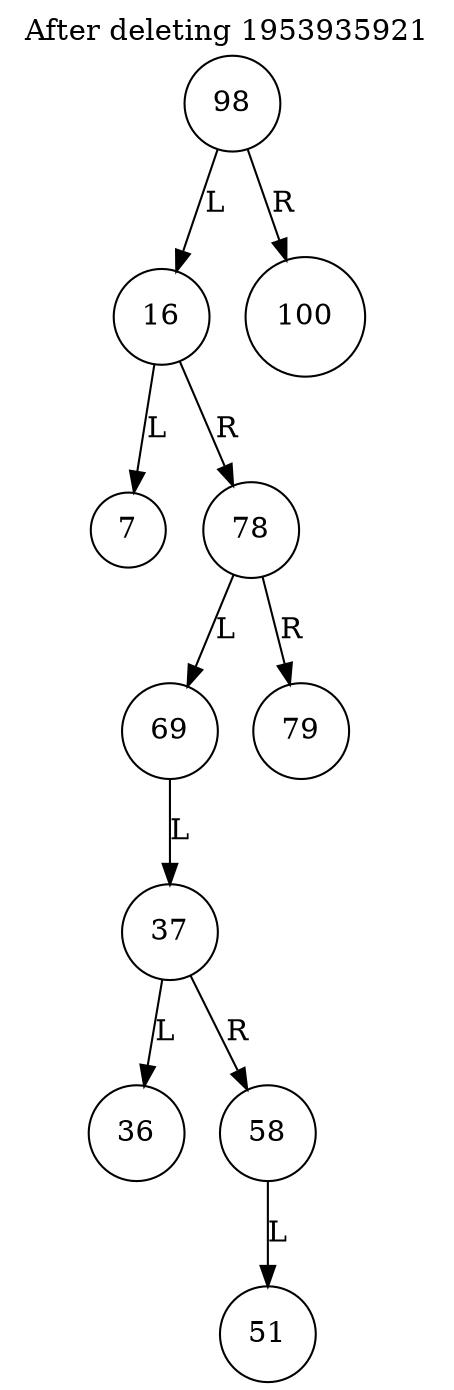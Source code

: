 digraph BinarySearchTree {
   labelloc="t";
   label="After deleting 1953935921";
   node [shape=circle];
   98 -> 16 [label="L"];
   16 -> 7 [label="L"];
   16 -> 78 [label="R"];
   78 -> 69 [label="L"];
   69 -> 37 [label="L"];
   37 -> 36 [label="L"];
   37 -> 58 [label="R"];
   58 -> 51 [label="L"];
   78 -> 79 [label="R"];
   98 -> 100 [label="R"];
}
